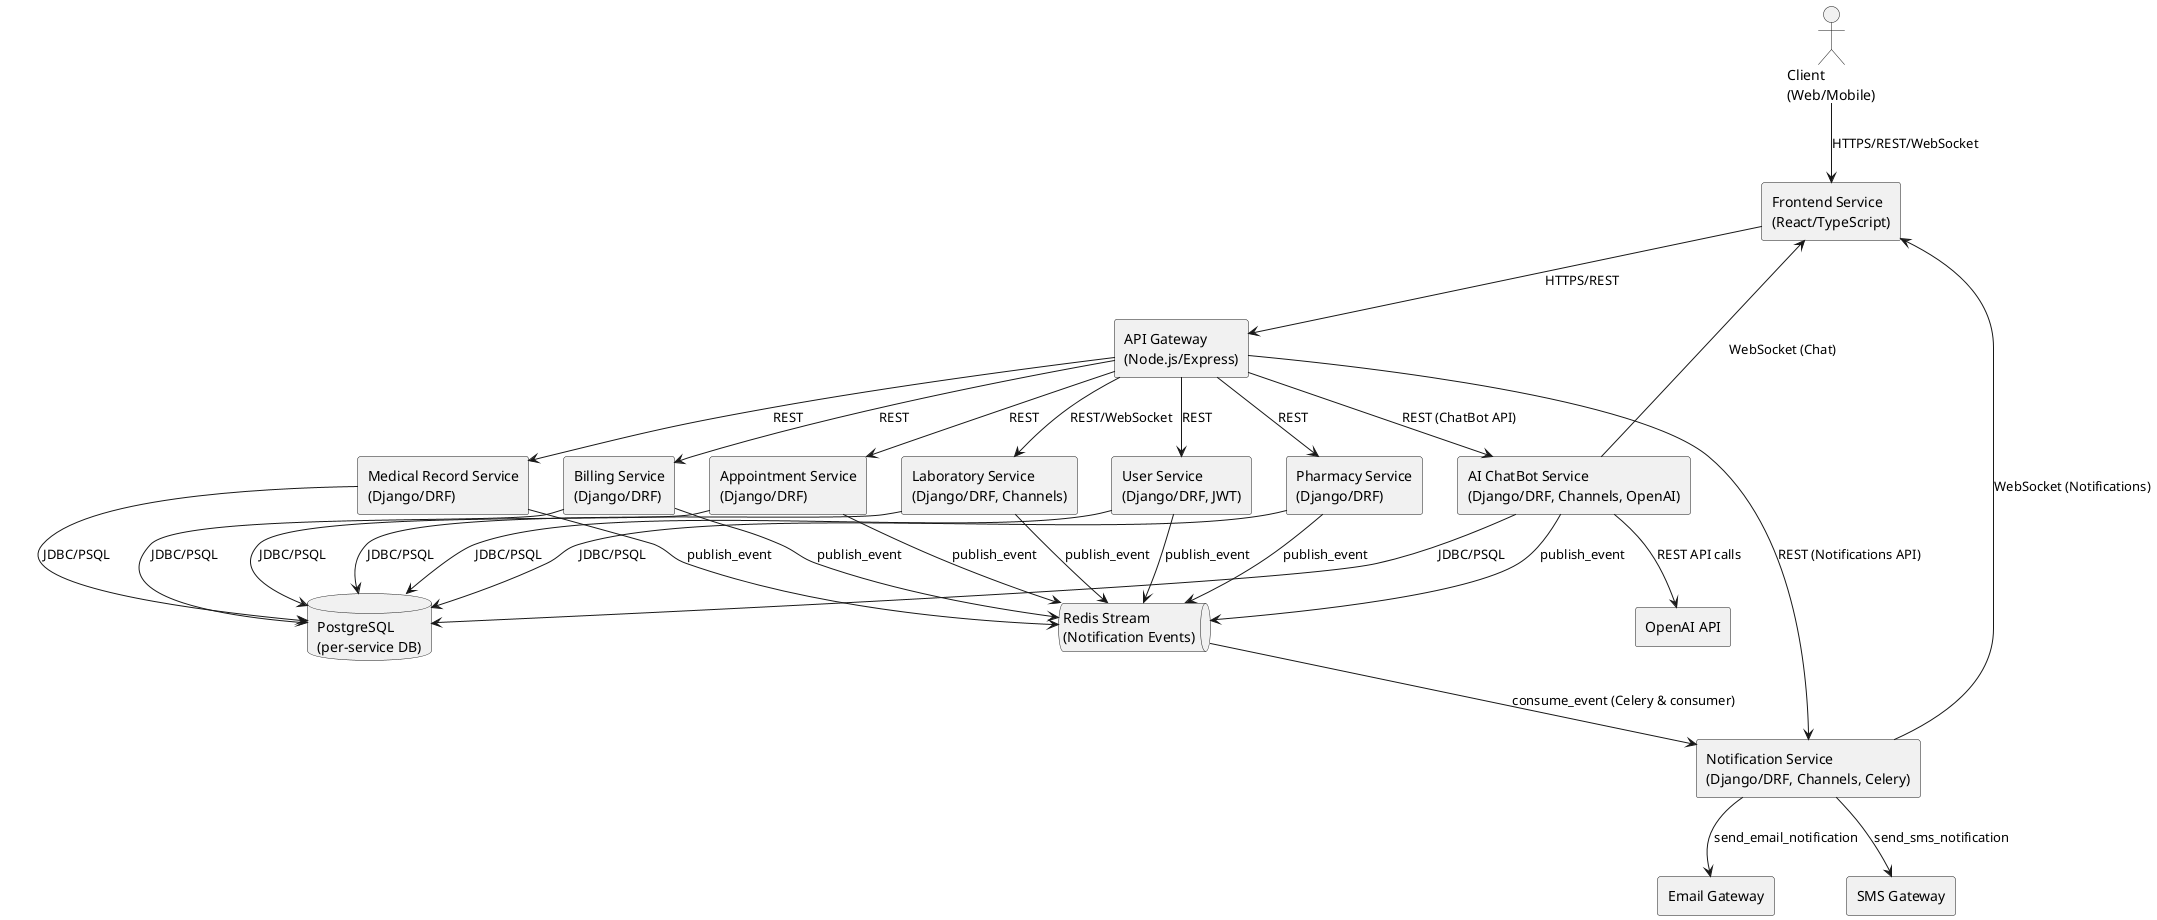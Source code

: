 @startuml
skinparam componentStyle rectangle

actor "Client\n(Web/Mobile)" as Client

rectangle "Frontend Service\n(React/TypeScript)" as FE
rectangle "API Gateway\n(Node.js/Express)" as API
rectangle "User Service\n(Django/DRF, JWT)" as US
rectangle "Medical Record Service\n(Django/DRF)" as MR
rectangle "Appointment Service\n(Django/DRF)" as APPT
rectangle "Pharmacy Service\n(Django/DRF)" as PHA
rectangle "Laboratory Service\n(Django/DRF, Channels)" as LAB
rectangle "Billing Service\n(Django/DRF)" as BILL
rectangle "Notification Service\n(Django/DRF, Channels, Celery)" as NS
rectangle "AI ChatBot Service\n(Django/DRF, Channels, OpenAI)" as CS

database "PostgreSQL\n(per-service DB)" as PG
queue "Redis Stream\n(Notification Events)" as RD

Client --> FE : "HTTPS/REST/WebSocket"
FE --> API   : "HTTPS/REST"

API --> US   : "REST"
API --> MR   : "REST"
API --> APPT : "REST"
API --> PHA  : "REST"
API --> LAB  : "REST/WebSocket"
API --> BILL : "REST"
API --> NS   : "REST (Notifications API)"
API --> CS   : "REST (ChatBot API)"

US --> PG   : "JDBC/PSQL"
MR --> PG   : "JDBC/PSQL"
APPT --> PG : "JDBC/PSQL"
PHA --> PG  : "JDBC/PSQL"
LAB --> PG  : "JDBC/PSQL"
BILL --> PG : "JDBC/PSQL"
CS --> PG   : "JDBC/PSQL"

' All services publish events to Redis stream
US --> RD   : "publish_event"
MR --> RD   : "publish_event"
APPT --> RD : "publish_event"
PHA --> RD  : "publish_event"
LAB --> RD  : "publish_event"
BILL --> RD : "publish_event"
CS --> RD   : "publish_event"

' Notification Service consumes events
RD --> NS   : "consume_event (Celery & consumer)"

' Notification Service sends notifications
rectangle "Email Gateway" as SMTP
rectangle "SMS Gateway" as SMPP
NS --> SMTP : "send_email_notification"
NS --> SMPP : "send_sms_notification"

' Real-time push via WebSocket
NS --> FE   : "WebSocket (Notifications)"
CS --> FE   : "WebSocket (Chat)"

' External API integration
rectangle "OpenAI API" as OPENAI
CS --> OPENAI : "REST API calls"

@enduml

